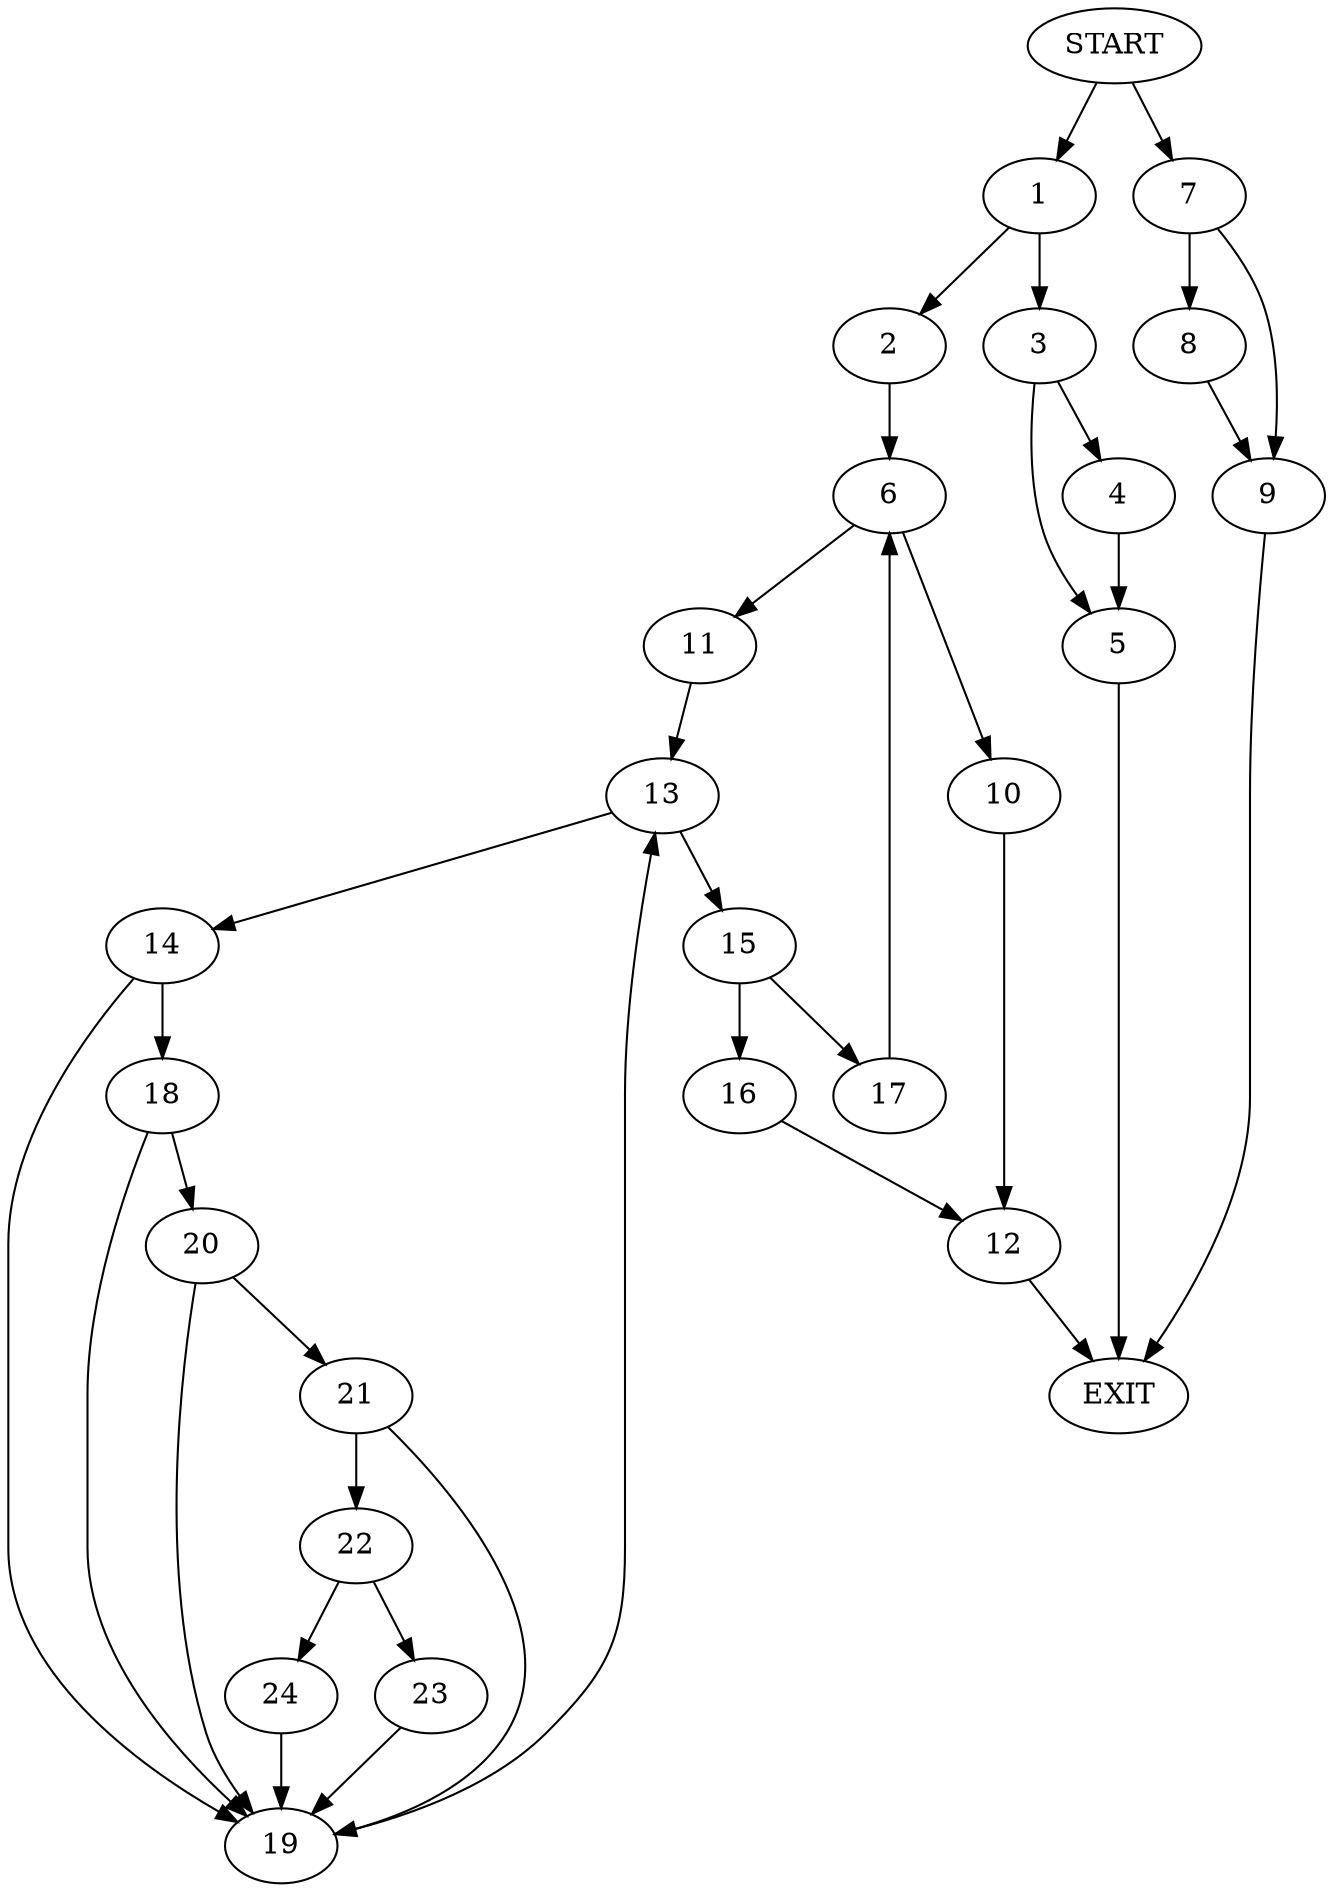 digraph {
0 [label="START"]
25 [label="EXIT"]
0 -> 1
1 -> 2
1 -> 3
3 -> 4
3 -> 5
2 -> 6
0 -> 7
7 -> 8
7 -> 9
9 -> 25
8 -> 9
4 -> 5
5 -> 25
6 -> 10
6 -> 11
10 -> 12
11 -> 13
12 -> 25
13 -> 14
13 -> 15
15 -> 16
15 -> 17
14 -> 18
14 -> 19
19 -> 13
18 -> 19
18 -> 20
20 -> 19
20 -> 21
21 -> 22
21 -> 19
22 -> 23
22 -> 24
23 -> 19
24 -> 19
16 -> 12
17 -> 6
}
